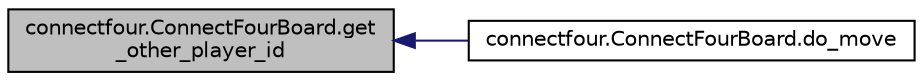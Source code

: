 digraph "connectfour.ConnectFourBoard.get_other_player_id"
{
  edge [fontname="Helvetica",fontsize="10",labelfontname="Helvetica",labelfontsize="10"];
  node [fontname="Helvetica",fontsize="10",shape=record];
  rankdir="LR";
  Node1 [label="connectfour.ConnectFourBoard.get\l_other_player_id",height=0.2,width=0.4,color="black", fillcolor="grey75", style="filled", fontcolor="black"];
  Node1 -> Node2 [dir="back",color="midnightblue",fontsize="10",style="solid",fontname="Helvetica"];
  Node2 [label="connectfour.ConnectFourBoard.do_move",height=0.2,width=0.4,color="black", fillcolor="white", style="filled",URL="$classconnectfour_1_1_connect_four_board.html#af8352dbf6f205a0ddfb6c642a166b43e"];
}
